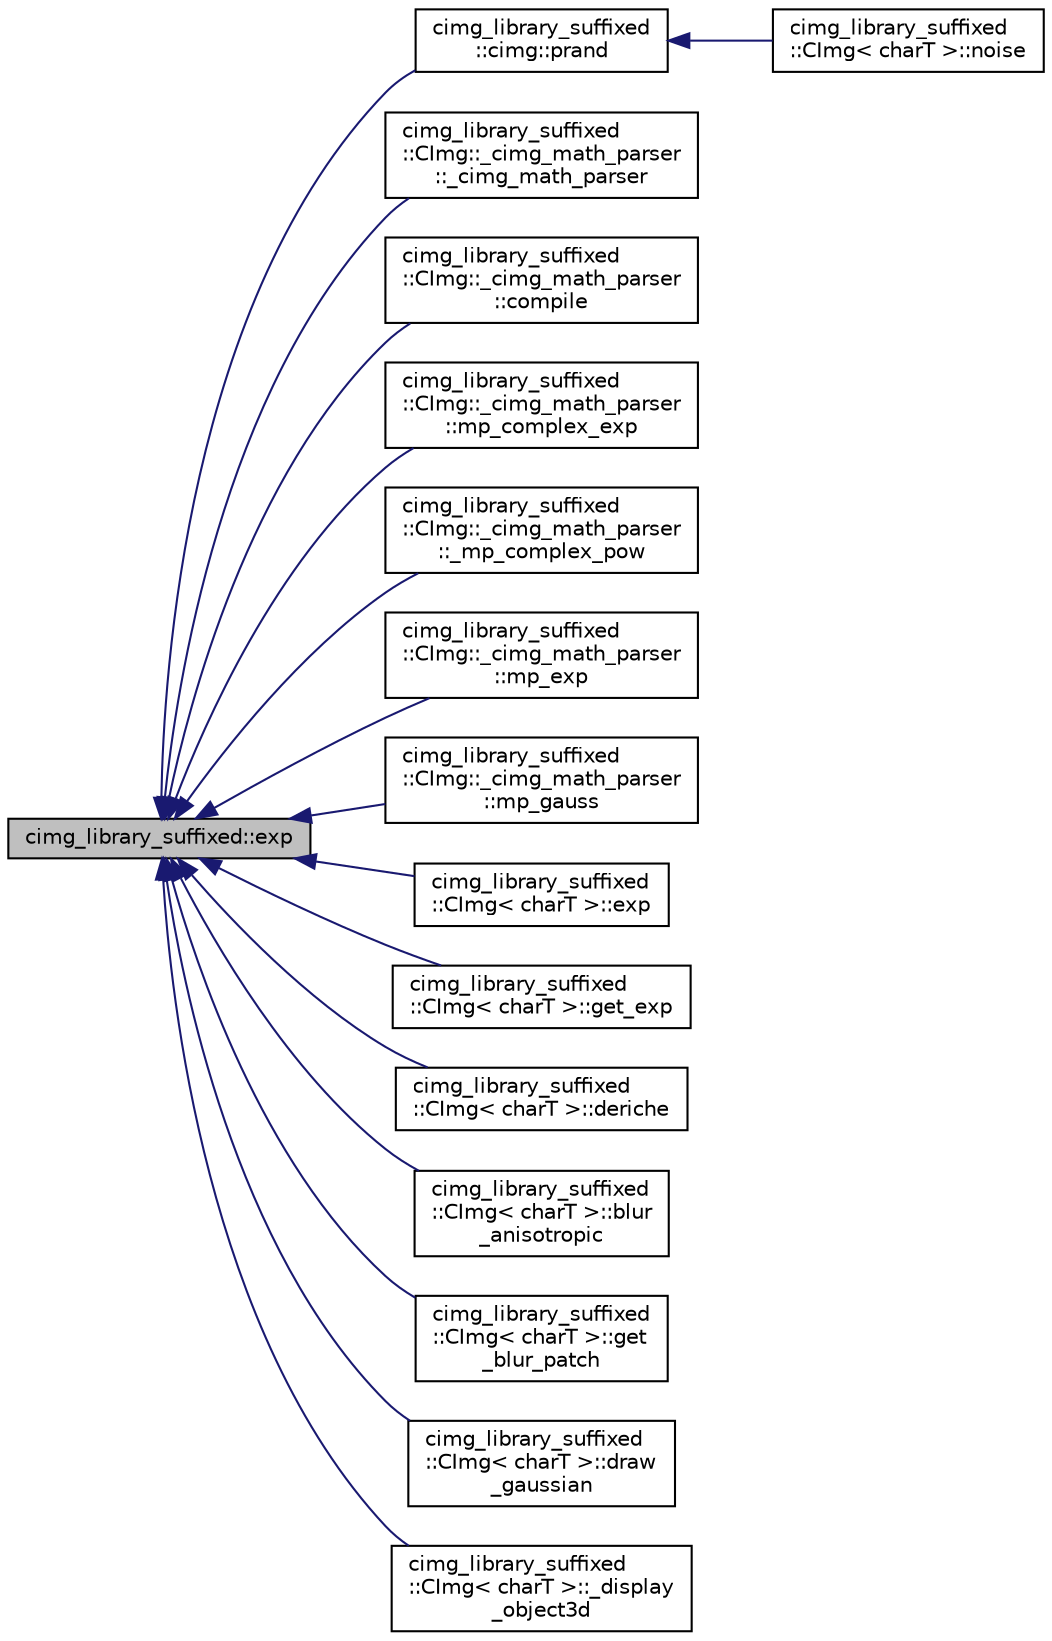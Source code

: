 digraph "cimg_library_suffixed::exp"
{
  edge [fontname="Helvetica",fontsize="10",labelfontname="Helvetica",labelfontsize="10"];
  node [fontname="Helvetica",fontsize="10",shape=record];
  rankdir="LR";
  Node64 [label="cimg_library_suffixed::exp",height=0.2,width=0.4,color="black", fillcolor="grey75", style="filled", fontcolor="black"];
  Node64 -> Node65 [dir="back",color="midnightblue",fontsize="10",style="solid",fontname="Helvetica"];
  Node65 [label="cimg_library_suffixed\l::cimg::prand",height=0.2,width=0.4,color="black", fillcolor="white", style="filled",URL="$namespacecimg__library__suffixed_1_1cimg.html#a2a18bbfb6a496d8d5a02943be8eaa936",tooltip="Return a random variable following a Poisson distribution of parameter z. "];
  Node65 -> Node66 [dir="back",color="midnightblue",fontsize="10",style="solid",fontname="Helvetica"];
  Node66 [label="cimg_library_suffixed\l::CImg\< charT \>::noise",height=0.2,width=0.4,color="black", fillcolor="white", style="filled",URL="$structcimg__library__suffixed_1_1_c_img.html#a6049c651eefc3a13b8f7d1fc3ff225d7",tooltip="Add random noise to pixel values. "];
  Node64 -> Node67 [dir="back",color="midnightblue",fontsize="10",style="solid",fontname="Helvetica"];
  Node67 [label="cimg_library_suffixed\l::CImg::_cimg_math_parser\l::_cimg_math_parser",height=0.2,width=0.4,color="black", fillcolor="white", style="filled",URL="$structcimg__library__suffixed_1_1_c_img_1_1__cimg__math__parser.html#a591684f81af8ba85885b7de9c0c6ca5f"];
  Node64 -> Node68 [dir="back",color="midnightblue",fontsize="10",style="solid",fontname="Helvetica"];
  Node68 [label="cimg_library_suffixed\l::CImg::_cimg_math_parser\l::compile",height=0.2,width=0.4,color="black", fillcolor="white", style="filled",URL="$structcimg__library__suffixed_1_1_c_img_1_1__cimg__math__parser.html#a318c44c5d1f4f0114355f37ace87a4ae"];
  Node64 -> Node69 [dir="back",color="midnightblue",fontsize="10",style="solid",fontname="Helvetica"];
  Node69 [label="cimg_library_suffixed\l::CImg::_cimg_math_parser\l::mp_complex_exp",height=0.2,width=0.4,color="black", fillcolor="white", style="filled",URL="$structcimg__library__suffixed_1_1_c_img_1_1__cimg__math__parser.html#a2d823d18414809075048f82cfc2f4779"];
  Node64 -> Node70 [dir="back",color="midnightblue",fontsize="10",style="solid",fontname="Helvetica"];
  Node70 [label="cimg_library_suffixed\l::CImg::_cimg_math_parser\l::_mp_complex_pow",height=0.2,width=0.4,color="black", fillcolor="white", style="filled",URL="$structcimg__library__suffixed_1_1_c_img_1_1__cimg__math__parser.html#a4c1d921651a9408da9487f1d4e8c13d0"];
  Node64 -> Node71 [dir="back",color="midnightblue",fontsize="10",style="solid",fontname="Helvetica"];
  Node71 [label="cimg_library_suffixed\l::CImg::_cimg_math_parser\l::mp_exp",height=0.2,width=0.4,color="black", fillcolor="white", style="filled",URL="$structcimg__library__suffixed_1_1_c_img_1_1__cimg__math__parser.html#aac266d813e6b22db9c5a7465f33fe0f2"];
  Node64 -> Node72 [dir="back",color="midnightblue",fontsize="10",style="solid",fontname="Helvetica"];
  Node72 [label="cimg_library_suffixed\l::CImg::_cimg_math_parser\l::mp_gauss",height=0.2,width=0.4,color="black", fillcolor="white", style="filled",URL="$structcimg__library__suffixed_1_1_c_img_1_1__cimg__math__parser.html#a660dabe36da3de2426f95518b193a5d2"];
  Node64 -> Node73 [dir="back",color="midnightblue",fontsize="10",style="solid",fontname="Helvetica"];
  Node73 [label="cimg_library_suffixed\l::CImg\< charT \>::exp",height=0.2,width=0.4,color="black", fillcolor="white", style="filled",URL="$structcimg__library__suffixed_1_1_c_img.html#a7772f5e71c3c6fa9b9226c8f0c2395db",tooltip="Compute the exponential of each pixel value. "];
  Node64 -> Node74 [dir="back",color="midnightblue",fontsize="10",style="solid",fontname="Helvetica"];
  Node74 [label="cimg_library_suffixed\l::CImg\< charT \>::get_exp",height=0.2,width=0.4,color="black", fillcolor="white", style="filled",URL="$structcimg__library__suffixed_1_1_c_img.html#a9025e6121a8da36b6213422347de4c12",tooltip="Compute the exponential of each pixel value . "];
  Node64 -> Node75 [dir="back",color="midnightblue",fontsize="10",style="solid",fontname="Helvetica"];
  Node75 [label="cimg_library_suffixed\l::CImg\< charT \>::deriche",height=0.2,width=0.4,color="black", fillcolor="white", style="filled",URL="$structcimg__library__suffixed_1_1_c_img.html#a1f9c44f6a4577ee414419394aa34d4ac",tooltip="Apply recursive Deriche filter. "];
  Node64 -> Node76 [dir="back",color="midnightblue",fontsize="10",style="solid",fontname="Helvetica"];
  Node76 [label="cimg_library_suffixed\l::CImg\< charT \>::blur\l_anisotropic",height=0.2,width=0.4,color="black", fillcolor="white", style="filled",URL="$structcimg__library__suffixed_1_1_c_img.html#af3c29f70168c4443e3f6f887834819b0",tooltip="Blur image anisotropically, directed by a field of diffusion tensors. "];
  Node64 -> Node77 [dir="back",color="midnightblue",fontsize="10",style="solid",fontname="Helvetica"];
  Node77 [label="cimg_library_suffixed\l::CImg\< charT \>::get\l_blur_patch",height=0.2,width=0.4,color="black", fillcolor="white", style="filled",URL="$structcimg__library__suffixed_1_1_c_img.html#a3a7a9e74dc09f2f79fcd3f605a2a9059",tooltip="Blur image using patch-based space . "];
  Node64 -> Node78 [dir="back",color="midnightblue",fontsize="10",style="solid",fontname="Helvetica"];
  Node78 [label="cimg_library_suffixed\l::CImg\< charT \>::draw\l_gaussian",height=0.2,width=0.4,color="black", fillcolor="white", style="filled",URL="$structcimg__library__suffixed_1_1_c_img.html#a3b96b681b3c0e11c067b12789328229a",tooltip="Draw a 1d gaussian function. "];
  Node64 -> Node79 [dir="back",color="midnightblue",fontsize="10",style="solid",fontname="Helvetica"];
  Node79 [label="cimg_library_suffixed\l::CImg\< charT \>::_display\l_object3d",height=0.2,width=0.4,color="black", fillcolor="white", style="filled",URL="$structcimg__library__suffixed_1_1_c_img.html#a8b40db5a9818c3f961a90840b271de6c"];
}
